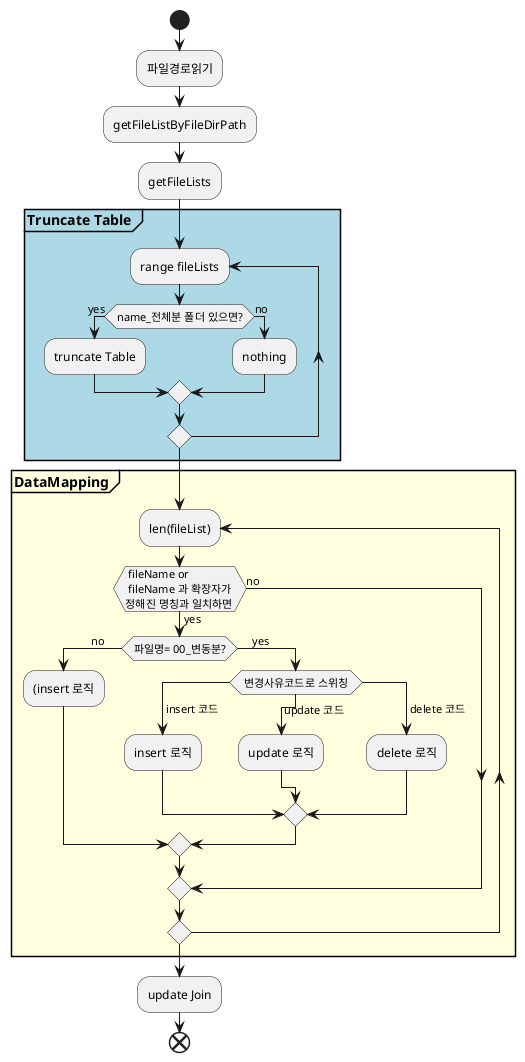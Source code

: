 @startuml
'https://plantuml.com/activity-diagram-beta

start
:파일경로읽기;
:getFileListByFileDirPath;
:getFileLists;
partition #lightBlue "**Truncate Table** " {
repeat:range fileLists;
'    switch (strings.Contains?)
'    case ( 주소DB_전체분 )
'      :TRUNCATE TABLE;
'    case ( 건물DB_전체분 )
'      :TRUNCATE TABLE;
'    case ( 내비게이션용DB_전체분 )
'      :TRUNCATE TABLE;
'    case ( 빌딩DB_전체분)
'      :TRUNCATE TABLE;
'    case ( 읍면동DB_전체분 )
'      :TRUNCATE TABLE;
'    case ( 시군구DB_전체분 )
'      :TRUNCATE TABLE;
'    endswitch
':전체분폴더있으면;
if (name_전체분 폴더 있으면?) then (yes)
  :truncate Table;
else (no)
  :nothing;
endif
repeat while
}
':test;

partition #lightyellow "**DataMapping** " {
repeat:len(fileList);
'    switch (strings.Contains?)
'    case ( 주소DB_전체분 )
'      :TRUNCATE TABLE;
'    case ( 건물DB_전체분 )
'      :TRUNCATE TABLE;
'    case ( 내비게이션용DB_전체분 )
'      :TRUNCATE TABLE;
'    case ( 빌딩DB_전체분)
'      :TRUNCATE TABLE;
'    case ( 읍면동DB_전체분 )
'      :TRUNCATE TABLE;
'    case ( 시군구DB_전체분 )
'      :TRUNCATE TABLE;
'    endswitch
':전체분폴더있으면;
if ( fileName or \n fileName 과 확장자가 \n정해진 명칭과 일치하면) then (yes)
if (파일명= 00_변동분?) then (no      )
  :(insert 로직;
else (     yes)
    switch ( 변경사유코드로 스위칭 )
    case ( insert 코드)
      :insert 로직;
    case ( update 코드 )
      :update 로직;
    case ( delete 코드 )
      :delete 로직;
    endswitch
endif
else (no)
':없다;

endif
repeat while
}

'if (전체분 폴더 있으면)
:update Join;

end

@enduml
